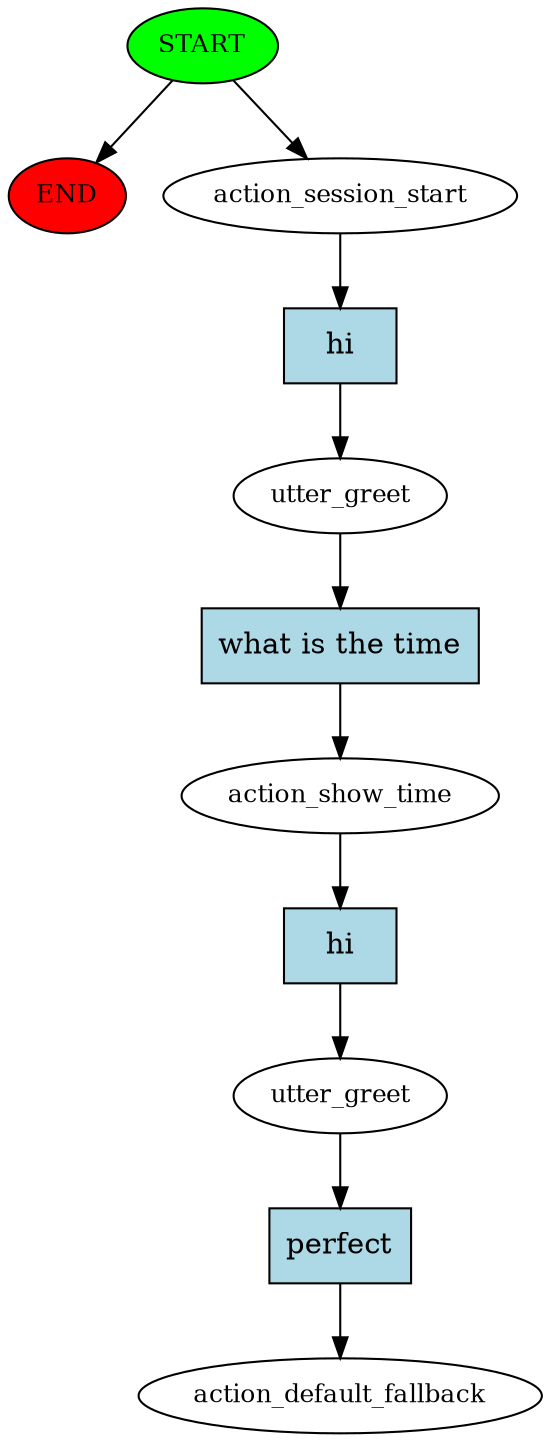 digraph  {
0 [class="start active", fillcolor=green, fontsize=12, label=START, style=filled];
"-1" [class=end, fillcolor=red, fontsize=12, label=END, style=filled];
1 [class=active, fontsize=12, label=action_session_start];
2 [class=active, fontsize=12, label=utter_greet];
3 [class=active, fontsize=12, label=action_show_time];
4 [class=active, fontsize=12, label=utter_greet];
5 [class="dashed active", fontsize=12, label=action_default_fallback];
6 [class="intent active", fillcolor=lightblue, label=hi, shape=rect, style=filled];
7 [class="intent active", fillcolor=lightblue, label="what is the time", shape=rect, style=filled];
8 [class="intent active", fillcolor=lightblue, label=hi, shape=rect, style=filled];
9 [class="intent active", fillcolor=lightblue, label=perfect, shape=rect, style=filled];
0 -> "-1"  [class="", key=NONE, label=""];
0 -> 1  [class=active, key=NONE, label=""];
1 -> 6  [class=active, key=0];
2 -> 7  [class=active, key=0];
3 -> 8  [class=active, key=0];
4 -> 9  [class=active, key=0];
6 -> 2  [class=active, key=0];
7 -> 3  [class=active, key=0];
8 -> 4  [class=active, key=0];
9 -> 5  [class=active, key=0];
}
